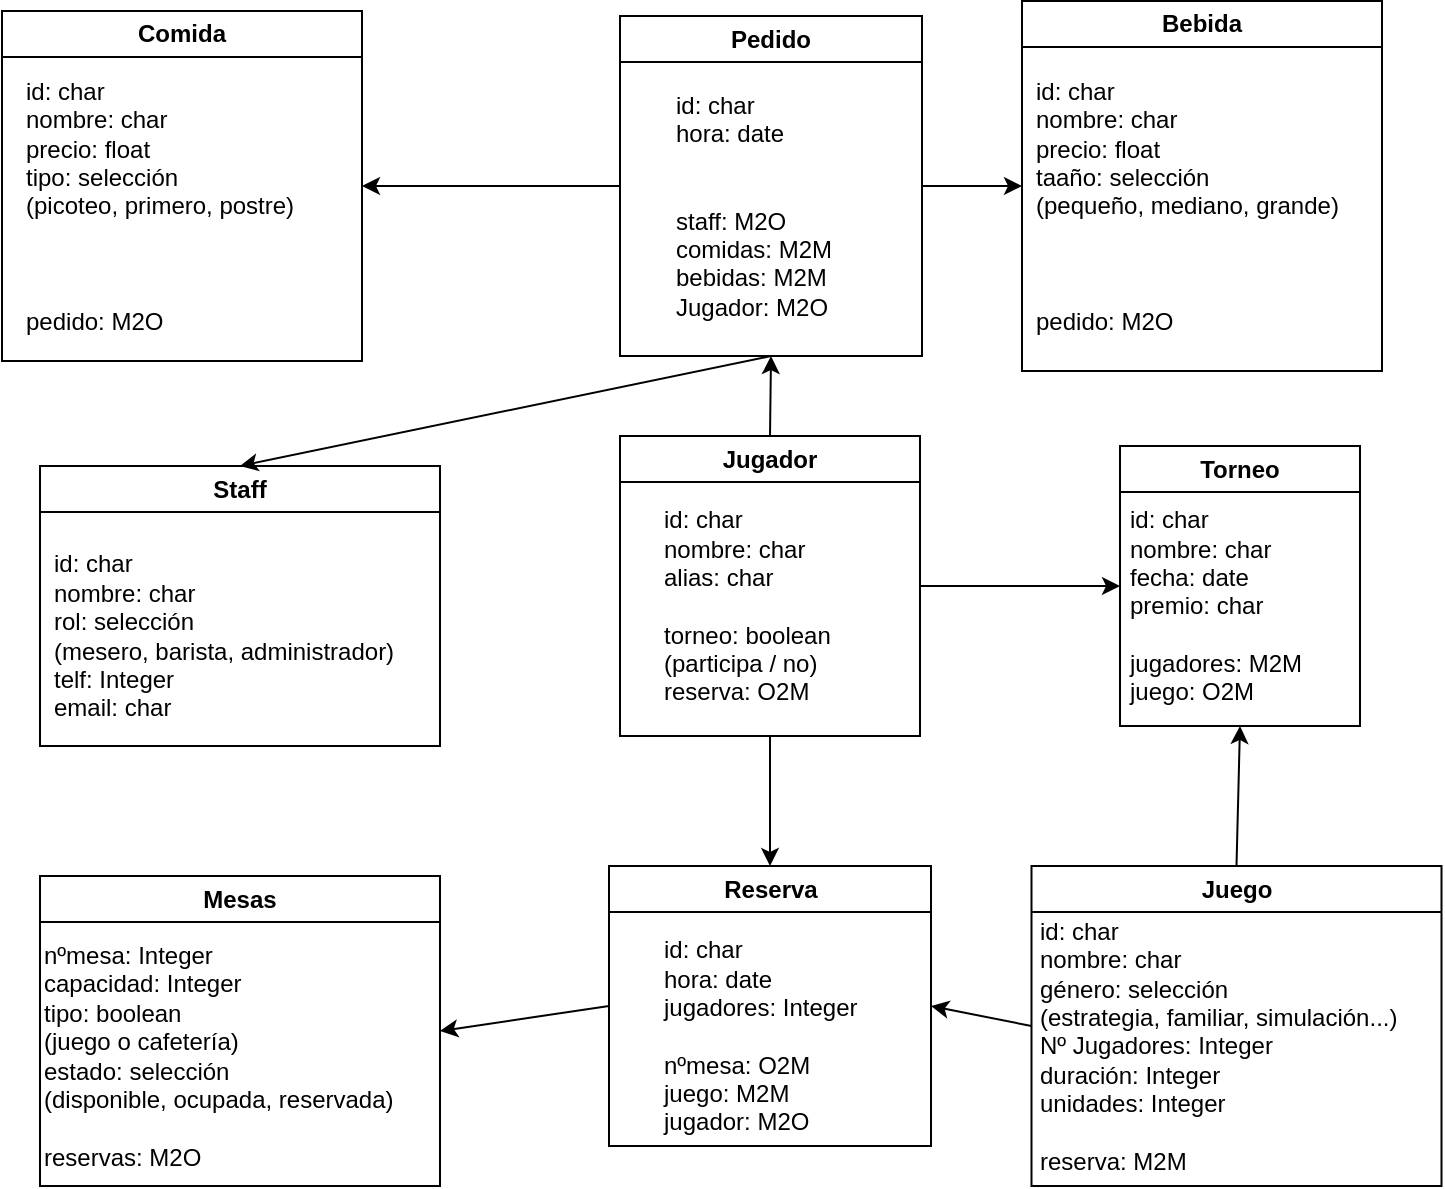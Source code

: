 <mxfile>
    <diagram id="jhAxi1eD5Cb3eRxQy4g4" name="Página-1">
        <mxGraphModel dx="604" dy="583" grid="1" gridSize="10" guides="1" tooltips="1" connect="1" arrows="1" fold="1" page="1" pageScale="1" pageWidth="827" pageHeight="1169" math="0" shadow="0">
            <root>
                <mxCell id="0"/>
                <mxCell id="1" parent="0"/>
                <mxCell id="2" value="Staff" style="swimlane;whiteSpace=wrap;html=1;" parent="1" vertex="1">
                    <mxGeometry x="90" y="260" width="200" height="140" as="geometry"/>
                </mxCell>
                <mxCell id="27" value="id: char&lt;br&gt;nombre: char&lt;br&gt;rol: selección&amp;nbsp;&lt;br&gt;(mesero, barista, administrador)&lt;br&gt;telf: Integer&lt;br&gt;email: char&lt;br&gt;" style="text;html=1;align=left;verticalAlign=middle;resizable=0;points=[];autosize=1;strokeColor=none;fillColor=none;" parent="2" vertex="1">
                    <mxGeometry x="5" y="35" width="190" height="100" as="geometry"/>
                </mxCell>
                <mxCell id="3" value="Bebida" style="swimlane;whiteSpace=wrap;html=1;" parent="1" vertex="1">
                    <mxGeometry x="581" y="27.5" width="180" height="185" as="geometry"/>
                </mxCell>
                <mxCell id="25" value="id: char&lt;br&gt;nombre: char&lt;br&gt;precio: float&lt;br&gt;taaño: selección &lt;br&gt;(pequeño, mediano, grande)&lt;br&gt;&lt;br&gt;&lt;br&gt;&lt;br&gt;pedido: M2O&amp;nbsp;" style="text;html=1;align=left;verticalAlign=middle;resizable=0;points=[];autosize=1;strokeColor=none;fillColor=none;" parent="3" vertex="1">
                    <mxGeometry x="5" y="32.5" width="170" height="140" as="geometry"/>
                </mxCell>
                <mxCell id="4" value="Comida" style="swimlane;whiteSpace=wrap;html=1;" parent="1" vertex="1">
                    <mxGeometry x="71" y="32.5" width="180" height="175" as="geometry"/>
                </mxCell>
                <mxCell id="24" value="id: char&lt;br&gt;nombre: char&lt;br&gt;precio: float&lt;br&gt;tipo: selección &lt;br&gt;(picoteo, primero, postre)&lt;br&gt;&lt;br&gt;&lt;br&gt;&lt;br&gt;pedido: M2O&amp;nbsp;" style="text;html=1;align=left;verticalAlign=middle;resizable=0;points=[];autosize=1;strokeColor=none;fillColor=none;" parent="4" vertex="1">
                    <mxGeometry x="10" y="27.5" width="160" height="140" as="geometry"/>
                </mxCell>
                <mxCell id="5" value="Mesas" style="swimlane;whiteSpace=wrap;html=1;" parent="1" vertex="1">
                    <mxGeometry x="90" y="465" width="200" height="155" as="geometry"/>
                </mxCell>
                <mxCell id="30" value="nºmesa: Integer&lt;br&gt;capacidad: Integer&lt;br&gt;tipo: boolean &lt;br&gt;(juego o cafetería)&lt;br&gt;estado: selección&lt;br&gt;(disponible, ocupada, reservada)&lt;br&gt;&lt;br&gt;reservas: M2O" style="text;html=1;align=left;verticalAlign=middle;resizable=0;points=[];autosize=1;strokeColor=none;fillColor=none;" parent="5" vertex="1">
                    <mxGeometry y="25" width="200" height="130" as="geometry"/>
                </mxCell>
                <mxCell id="18" style="edgeStyle=none;html=1;exitX=0.5;exitY=0;exitDx=0;exitDy=0;entryX=0.5;entryY=1;entryDx=0;entryDy=0;" parent="1" source="6" target="12" edge="1">
                    <mxGeometry relative="1" as="geometry"/>
                </mxCell>
                <mxCell id="23" style="edgeStyle=none;html=1;exitX=1;exitY=0.5;exitDx=0;exitDy=0;entryX=0;entryY=0.5;entryDx=0;entryDy=0;" parent="1" source="6" target="9" edge="1">
                    <mxGeometry relative="1" as="geometry"/>
                </mxCell>
                <mxCell id="35" style="edgeStyle=none;html=1;exitX=0.5;exitY=1;exitDx=0;exitDy=0;entryX=0.5;entryY=0;entryDx=0;entryDy=0;" parent="1" source="6" target="7" edge="1">
                    <mxGeometry relative="1" as="geometry"/>
                </mxCell>
                <mxCell id="6" value="Jugador" style="swimlane;whiteSpace=wrap;html=1;" parent="1" vertex="1">
                    <mxGeometry x="380" y="245" width="150" height="150" as="geometry"/>
                </mxCell>
                <mxCell id="28" value="id: char&lt;br&gt;nombre: char&lt;br&gt;alias: char&lt;br&gt;&lt;br&gt;torneo: boolean&amp;nbsp;&lt;br&gt;(participa / no)&lt;br&gt;reserva: O2M" style="text;html=1;align=left;verticalAlign=middle;resizable=0;points=[];autosize=1;strokeColor=none;fillColor=none;" parent="6" vertex="1">
                    <mxGeometry x="20" y="30" width="110" height="110" as="geometry"/>
                </mxCell>
                <mxCell id="20" style="edgeStyle=none;html=1;exitX=0;exitY=0.5;exitDx=0;exitDy=0;entryX=1;entryY=0.5;entryDx=0;entryDy=0;" parent="1" source="7" target="5" edge="1">
                    <mxGeometry relative="1" as="geometry"/>
                </mxCell>
                <mxCell id="7" value="Reserva" style="swimlane;whiteSpace=wrap;html=1;startSize=23;" parent="1" vertex="1">
                    <mxGeometry x="374.5" y="460" width="161" height="140" as="geometry"/>
                </mxCell>
                <mxCell id="31" value="id: char&lt;br&gt;hora: date&lt;br&gt;jugadores: Integer&lt;br&gt;&lt;br&gt;nºmesa: O2M&lt;br&gt;juego: M2M&lt;br&gt;jugador: M2O" style="text;html=1;align=left;verticalAlign=middle;resizable=0;points=[];autosize=1;strokeColor=none;fillColor=none;" parent="7" vertex="1">
                    <mxGeometry x="25.5" y="30" width="120" height="110" as="geometry"/>
                </mxCell>
                <mxCell id="33" style="edgeStyle=none;html=1;exitX=0.5;exitY=0;exitDx=0;exitDy=0;entryX=0.5;entryY=1;entryDx=0;entryDy=0;" parent="1" source="8" target="9" edge="1">
                    <mxGeometry relative="1" as="geometry"/>
                </mxCell>
                <mxCell id="36" style="edgeStyle=none;html=1;exitX=0;exitY=0.5;exitDx=0;exitDy=0;entryX=1;entryY=0.5;entryDx=0;entryDy=0;" parent="1" source="8" target="7" edge="1">
                    <mxGeometry relative="1" as="geometry"/>
                </mxCell>
                <mxCell id="8" value="Juego" style="swimlane;whiteSpace=wrap;html=1;" parent="1" vertex="1">
                    <mxGeometry x="585.75" y="460" width="205" height="160" as="geometry"/>
                </mxCell>
                <mxCell id="29" value="id: char&lt;br&gt;nombre: char&lt;br&gt;género: selección&lt;br&gt;(estrategia, familiar, simulación...)&lt;br&gt;Nº Jugadores: Integer&lt;br&gt;duración: Integer&lt;br&gt;unidades: Integer&lt;br&gt;&lt;br&gt;reserva: M2M" style="text;html=1;align=left;verticalAlign=middle;resizable=0;points=[];autosize=1;strokeColor=none;fillColor=none;" parent="8" vertex="1">
                    <mxGeometry x="2.5" y="20" width="200" height="140" as="geometry"/>
                </mxCell>
                <mxCell id="9" value="Torneo" style="swimlane;whiteSpace=wrap;html=1;" parent="1" vertex="1">
                    <mxGeometry x="630" y="250" width="120" height="140" as="geometry"/>
                </mxCell>
                <mxCell id="32" value="id: char&lt;br&gt;nombre: char&lt;br&gt;fecha: date&lt;br&gt;premio: char&lt;br&gt;&lt;br&gt;jugadores: M2M&lt;br&gt;juego: O2M" style="text;html=1;align=left;verticalAlign=middle;resizable=0;points=[];autosize=1;strokeColor=none;fillColor=none;" parent="9" vertex="1">
                    <mxGeometry x="3.25" y="25" width="110" height="110" as="geometry"/>
                </mxCell>
                <mxCell id="14" style="edgeStyle=none;html=1;exitX=1;exitY=0.5;exitDx=0;exitDy=0;entryX=0;entryY=0.5;entryDx=0;entryDy=0;" parent="1" source="12" target="3" edge="1">
                    <mxGeometry relative="1" as="geometry"/>
                </mxCell>
                <mxCell id="15" style="edgeStyle=none;html=1;exitX=0;exitY=0.5;exitDx=0;exitDy=0;" parent="1" source="12" target="4" edge="1">
                    <mxGeometry relative="1" as="geometry">
                        <mxPoint x="269" y="220" as="sourcePoint"/>
                    </mxGeometry>
                </mxCell>
                <mxCell id="16" style="edgeStyle=none;html=1;exitX=0.5;exitY=1;exitDx=0;exitDy=0;entryX=0.5;entryY=0;entryDx=0;entryDy=0;" parent="1" source="12" target="2" edge="1">
                    <mxGeometry relative="1" as="geometry"/>
                </mxCell>
                <mxCell id="12" value="Pedido" style="swimlane;whiteSpace=wrap;html=1;" parent="1" vertex="1">
                    <mxGeometry x="380" y="35" width="151" height="170" as="geometry"/>
                </mxCell>
                <mxCell id="26" value="id: char&lt;br&gt;hora: date&lt;br&gt;&lt;br&gt;&lt;br&gt;staff: M2O&lt;br&gt;comidas: M2M&lt;br&gt;bebidas: M2M&lt;br&gt;Jugador: M2O" style="text;html=1;align=left;verticalAlign=middle;resizable=0;points=[];autosize=1;strokeColor=none;fillColor=none;" parent="12" vertex="1">
                    <mxGeometry x="25.5" y="30" width="100" height="130" as="geometry"/>
                </mxCell>
            </root>
        </mxGraphModel>
    </diagram>
</mxfile>